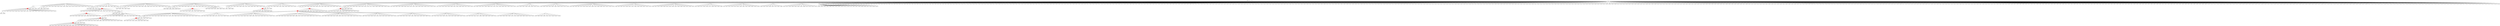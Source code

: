 digraph g {
	"57" -> "58";
	"58" [label="36"];
	"56" -> "57";
	"57" [color=indianred1, style=filled, label="48"];
	"54" -> "55";
	"55" [label="1"];
	"54" -> "56";
	"56" [label="40"];
	"47" -> "48";
	"48" [label="35"];
	"44" -> "45";
	"45" [color=indianred1, style=filled, label="28"];
	"43" -> "44";
	"44" [label="46"];
	"43" -> "46";
	"46" [label="13"];
	"41" -> "42";
	"42" [label="7"];
	"34" -> "35";
	"35" [color=indianred1, style=filled, label="38"];
	"33" -> "34";
	"34" [label="16"];
	"32" -> "33";
	"33" [color=indianred1, style=filled, label="4"];
	"31" -> "32";
	"32" [label="38"];
	"31" -> "36";
	"36" [label="42"];
	"28" -> "29";
	"29" [color=indianred1, style=filled, label="27"];
	"27" -> "28";
	"28" [label="11"];
	"17" -> "18";
	"18" [color=indianred1, style=filled, label="30"];
	"16" -> "17";
	"17" [label="19"];
	"15" -> "16";
	"16" [color=indianred1, style=filled, label="32"];
	"14" -> "15";
	"15" [label="30"];
	"10" -> "11";
	"11" [color=indianred1, style=filled, label="10"];
	"9" -> "10";
	"10" [label="2"];
	"7" -> "8";
	"8" [label="34"];
	"7" -> "9";
	"9" [label="10"];
	"7" -> "12";
	"12" [label="20"];
	"7" -> "13";
	"13" [label="47"];
	"7" -> "14";
	"14" [label="32"];
	"7" -> "19";
	"19" [label="31"];
	"7" -> "20";
	"20" [label="8"];
	"7" -> "21";
	"21" [label="44"];
	"7" -> "22";
	"22" [label="18"];
	"7" -> "23";
	"23" [label="14"];
	"7" -> "24";
	"24" [label="12"];
	"7" -> "25";
	"25" [label="3"];
	"6" -> "7";
	"7" [color=indianred1, style=filled, label="15"];
	"5" -> "6";
	"6" [color=indianred1, style=filled, label="37"];
	"4" -> "5";
	"5" [label="15"];
	"2" -> "3";
	"3" [color=indianred1, style=filled, label="24"];
	"1" -> "2";
	"2" [label="5"];
	"0" -> "1";
	"1" [label="24"];
	"0" -> "4";
	"4" [label="37"];
	"0" -> "26";
	"26" [label="41"];
	"0" -> "27";
	"27" [label="27"];
	"0" -> "30";
	"30" [label="25"];
	"0" -> "31";
	"31" [label="4"];
	"0" -> "37";
	"37" [label="49"];
	"0" -> "38";
	"38" [label="26"];
	"0" -> "39";
	"39" [label="21"];
	"0" -> "40";
	"40" [label="43"];
	"0" -> "41";
	"41" [label="39"];
	"0" -> "43";
	"43" [label="28"];
	"0" -> "47";
	"47" [label="23"];
	"0" -> "49";
	"49" [label="6"];
	"0" -> "50";
	"50" [label="50"];
	"0" -> "51";
	"51" [label="45"];
	"0" -> "52";
	"52" [label="9"];
	"0" -> "53";
	"53" [label="29"];
	"0" -> "54";
	"54" [label="48"];
	"0" -> "59";
	"59" [label="33"];
	"0" -> "60";
	"60" [label="22"];
	"0" -> "61";
	"61" [label="17"];
	"0" [label="germline"];
	"0" -> "cell1";
	"cell1" [shape=box];
	"6" -> "cell2";
	"cell2" [shape=box];
	"0" -> "cell3";
	"cell3" [shape=box];
	"30" -> "cell4";
	"cell4" [shape=box];
	"4" -> "cell5";
	"cell5" [shape=box];
	"0" -> "cell6";
	"cell6" [shape=box];
	"0" -> "cell7";
	"cell7" [shape=box];
	"2" -> "cell8";
	"cell8" [shape=box];
	"0" -> "cell9";
	"cell9" [shape=box];
	"0" -> "cell10";
	"cell10" [shape=box];
	"0" -> "cell11";
	"cell11" [shape=box];
	"0" -> "cell12";
	"cell12" [shape=box];
	"0" -> "cell13";
	"cell13" [shape=box];
	"1" -> "cell14";
	"cell14" [shape=box];
	"0" -> "cell15";
	"cell15" [shape=box];
	"52" -> "cell16";
	"cell16" [shape=box];
	"61" -> "cell17";
	"cell17" [shape=box];
	"45" -> "cell18";
	"cell18" [shape=box];
	"4" -> "cell19";
	"cell19" [shape=box];
	"23" -> "cell20";
	"cell20" [shape=box];
	"22" -> "cell21";
	"cell21" [shape=box];
	"31" -> "cell22";
	"cell22" [shape=box];
	"32" -> "cell23";
	"cell23" [shape=box];
	"52" -> "cell24";
	"cell24" [shape=box];
	"0" -> "cell25";
	"cell25" [shape=box];
	"40" -> "cell26";
	"cell26" [shape=box];
	"0" -> "cell27";
	"cell27" [shape=box];
	"23" -> "cell28";
	"cell28" [shape=box];
	"0" -> "cell29";
	"cell29" [shape=box];
	"0" -> "cell30";
	"cell30" [shape=box];
	"0" -> "cell31";
	"cell31" [shape=box];
	"0" -> "cell32";
	"cell32" [shape=box];
	"18" -> "cell33";
	"cell33" [shape=box];
	"0" -> "cell34";
	"cell34" [shape=box];
	"16" -> "cell35";
	"cell35" [shape=box];
	"0" -> "cell36";
	"cell36" [shape=box];
	"0" -> "cell37";
	"cell37" [shape=box];
	"0" -> "cell38";
	"cell38" [shape=box];
	"0" -> "cell39";
	"cell39" [shape=box];
	"40" -> "cell40";
	"cell40" [shape=box];
	"0" -> "cell41";
	"cell41" [shape=box];
	"0" -> "cell42";
	"cell42" [shape=box];
	"0" -> "cell43";
	"cell43" [shape=box];
	"12" -> "cell44";
	"cell44" [shape=box];
	"25" -> "cell45";
	"cell45" [shape=box];
	"0" -> "cell46";
	"cell46" [shape=box];
	"0" -> "cell47";
	"cell47" [shape=box];
	"0" -> "cell48";
	"cell48" [shape=box];
	"14" -> "cell49";
	"cell49" [shape=box];
	"51" -> "cell50";
	"cell50" [shape=box];
	"0" -> "cell51";
	"cell51" [shape=box];
	"61" -> "cell52";
	"cell52" [shape=box];
	"0" -> "cell53";
	"cell53" [shape=box];
	"0" -> "cell54";
	"cell54" [shape=box];
	"0" -> "cell55";
	"cell55" [shape=box];
	"40" -> "cell56";
	"cell56" [shape=box];
	"0" -> "cell57";
	"cell57" [shape=box];
	"8" -> "cell58";
	"cell58" [shape=box];
	"0" -> "cell59";
	"cell59" [shape=box];
	"0" -> "cell60";
	"cell60" [shape=box];
	"0" -> "cell61";
	"cell61" [shape=box];
	"0" -> "cell62";
	"cell62" [shape=box];
	"11" -> "cell63";
	"cell63" [shape=box];
	"0" -> "cell64";
	"cell64" [shape=box];
	"0" -> "cell65";
	"cell65" [shape=box];
	"49" -> "cell66";
	"cell66" [shape=box];
	"23" -> "cell67";
	"cell67" [shape=box];
	"9" -> "cell68";
	"cell68" [shape=box];
	"41" -> "cell69";
	"cell69" [shape=box];
	"0" -> "cell70";
	"cell70" [shape=box];
	"57" -> "cell71";
	"cell71" [shape=box];
	"0" -> "cell72";
	"cell72" [shape=box];
	"17" -> "cell73";
	"cell73" [shape=box];
	"24" -> "cell74";
	"cell74" [shape=box];
	"48" -> "cell75";
	"cell75" [shape=box];
	"0" -> "cell76";
	"cell76" [shape=box];
	"0" -> "cell77";
	"cell77" [shape=box];
	"37" -> "cell78";
	"cell78" [shape=box];
	"26" -> "cell79";
	"cell79" [shape=box];
	"35" -> "cell80";
	"cell80" [shape=box];
	"0" -> "cell81";
	"cell81" [shape=box];
	"0" -> "cell82";
	"cell82" [shape=box];
	"0" -> "cell83";
	"cell83" [shape=box];
	"49" -> "cell84";
	"cell84" [shape=box];
	"0" -> "cell85";
	"cell85" [shape=box];
	"57" -> "cell86";
	"cell86" [shape=box];
	"0" -> "cell87";
	"cell87" [shape=box];
	"13" -> "cell88";
	"cell88" [shape=box];
	"0" -> "cell89";
	"cell89" [shape=box];
	"49" -> "cell90";
	"cell90" [shape=box];
	"40" -> "cell91";
	"cell91" [shape=box];
	"13" -> "cell92";
	"cell92" [shape=box];
	"19" -> "cell93";
	"cell93" [shape=box];
	"0" -> "cell94";
	"cell94" [shape=box];
	"26" -> "cell95";
	"cell95" [shape=box];
	"20" -> "cell96";
	"cell96" [shape=box];
	"27" -> "cell97";
	"cell97" [shape=box];
	"0" -> "cell98";
	"cell98" [shape=box];
	"50" -> "cell99";
	"cell99" [shape=box];
	"0" -> "cell100";
	"cell100" [shape=box];
	"18" -> "cell101";
	"cell101" [shape=box];
	"18" -> "cell102";
	"cell102" [shape=box];
	"0" -> "cell103";
	"cell103" [shape=box];
	"12" -> "cell104";
	"cell104" [shape=box];
	"45" -> "cell105";
	"cell105" [shape=box];
	"0" -> "cell106";
	"cell106" [shape=box];
	"12" -> "cell107";
	"cell107" [shape=box];
	"43" -> "cell108";
	"cell108" [shape=box];
	"9" -> "cell109";
	"cell109" [shape=box];
	"54" -> "cell110";
	"cell110" [shape=box];
	"27" -> "cell111";
	"cell111" [shape=box];
	"14" -> "cell112";
	"cell112" [shape=box];
	"22" -> "cell113";
	"cell113" [shape=box];
	"12" -> "cell114";
	"cell114" [shape=box];
	"0" -> "cell115";
	"cell115" [shape=box];
	"0" -> "cell116";
	"cell116" [shape=box];
	"0" -> "cell117";
	"cell117" [shape=box];
	"16" -> "cell118";
	"cell118" [shape=box];
	"0" -> "cell119";
	"cell119" [shape=box];
	"38" -> "cell120";
	"cell120" [shape=box];
	"50" -> "cell121";
	"cell121" [shape=box];
	"20" -> "cell122";
	"cell122" [shape=box];
	"0" -> "cell123";
	"cell123" [shape=box];
	"56" -> "cell124";
	"cell124" [shape=box];
	"9" -> "cell125";
	"cell125" [shape=box];
	"0" -> "cell126";
	"cell126" [shape=box];
	"0" -> "cell127";
	"cell127" [shape=box];
	"0" -> "cell128";
	"cell128" [shape=box];
	"0" -> "cell129";
	"cell129" [shape=box];
	"0" -> "cell130";
	"cell130" [shape=box];
	"52" -> "cell131";
	"cell131" [shape=box];
	"45" -> "cell132";
	"cell132" [shape=box];
	"0" -> "cell133";
	"cell133" [shape=box];
	"30" -> "cell134";
	"cell134" [shape=box];
	"18" -> "cell135";
	"cell135" [shape=box];
	"0" -> "cell136";
	"cell136" [shape=box];
	"0" -> "cell137";
	"cell137" [shape=box];
	"0" -> "cell138";
	"cell138" [shape=box];
	"0" -> "cell139";
	"cell139" [shape=box];
	"52" -> "cell140";
	"cell140" [shape=box];
	"41" -> "cell141";
	"cell141" [shape=box];
	"57" -> "cell142";
	"cell142" [shape=box];
	"0" -> "cell143";
	"cell143" [shape=box];
	"50" -> "cell144";
	"cell144" [shape=box];
	"0" -> "cell145";
	"cell145" [shape=box];
	"59" -> "cell146";
	"cell146" [shape=box];
	"0" -> "cell147";
	"cell147" [shape=box];
	"4" -> "cell148";
	"cell148" [shape=box];
	"0" -> "cell149";
	"cell149" [shape=box];
	"0" -> "cell150";
	"cell150" [shape=box];
	"0" -> "cell151";
	"cell151" [shape=box];
	"3" -> "cell152";
	"cell152" [shape=box];
	"9" -> "cell153";
	"cell153" [shape=box];
	"0" -> "cell154";
	"cell154" [shape=box];
	"0" -> "cell155";
	"cell155" [shape=box];
	"0" -> "cell156";
	"cell156" [shape=box];
	"16" -> "cell157";
	"cell157" [shape=box];
	"20" -> "cell158";
	"cell158" [shape=box];
	"0" -> "cell159";
	"cell159" [shape=box];
	"0" -> "cell160";
	"cell160" [shape=box];
	"32" -> "cell161";
	"cell161" [shape=box];
	"0" -> "cell162";
	"cell162" [shape=box];
	"41" -> "cell163";
	"cell163" [shape=box];
	"9" -> "cell164";
	"cell164" [shape=box];
	"45" -> "cell165";
	"cell165" [shape=box];
	"16" -> "cell166";
	"cell166" [shape=box];
	"0" -> "cell167";
	"cell167" [shape=box];
	"51" -> "cell168";
	"cell168" [shape=box];
	"43" -> "cell169";
	"cell169" [shape=box];
	"0" -> "cell170";
	"cell170" [shape=box];
	"31" -> "cell171";
	"cell171" [shape=box];
	"40" -> "cell172";
	"cell172" [shape=box];
	"35" -> "cell173";
	"cell173" [shape=box];
	"0" -> "cell174";
	"cell174" [shape=box];
	"10" -> "cell175";
	"cell175" [shape=box];
	"52" -> "cell176";
	"cell176" [shape=box];
	"51" -> "cell177";
	"cell177" [shape=box];
	"54" -> "cell178";
	"cell178" [shape=box];
	"0" -> "cell179";
	"cell179" [shape=box];
	"39" -> "cell180";
	"cell180" [shape=box];
	"14" -> "cell181";
	"cell181" [shape=box];
	"0" -> "cell182";
	"cell182" [shape=box];
	"38" -> "cell183";
	"cell183" [shape=box];
	"21" -> "cell184";
	"cell184" [shape=box];
	"9" -> "cell185";
	"cell185" [shape=box];
	"0" -> "cell186";
	"cell186" [shape=box];
	"59" -> "cell187";
	"cell187" [shape=box];
	"0" -> "cell188";
	"cell188" [shape=box];
	"0" -> "cell189";
	"cell189" [shape=box];
	"0" -> "cell190";
	"cell190" [shape=box];
	"8" -> "cell191";
	"cell191" [shape=box];
	"0" -> "cell192";
	"cell192" [shape=box];
	"0" -> "cell193";
	"cell193" [shape=box];
	"0" -> "cell194";
	"cell194" [shape=box];
	"32" -> "cell195";
	"cell195" [shape=box];
	"11" -> "cell196";
	"cell196" [shape=box];
	"0" -> "cell197";
	"cell197" [shape=box];
	"0" -> "cell198";
	"cell198" [shape=box];
	"29" -> "cell199";
	"cell199" [shape=box];
	"0" -> "cell200";
	"cell200" [shape=box];
	"22" -> "cell201";
	"cell201" [shape=box];
	"0" -> "cell202";
	"cell202" [shape=box];
	"12" -> "cell203";
	"cell203" [shape=box];
	"17" -> "cell204";
	"cell204" [shape=box];
	"37" -> "cell205";
	"cell205" [shape=box];
	"0" -> "cell206";
	"cell206" [shape=box];
	"61" -> "cell207";
	"cell207" [shape=box];
	"0" -> "cell208";
	"cell208" [shape=box];
	"13" -> "cell209";
	"cell209" [shape=box];
	"35" -> "cell210";
	"cell210" [shape=box];
	"0" -> "cell211";
	"cell211" [shape=box];
	"57" -> "cell212";
	"cell212" [shape=box];
	"0" -> "cell213";
	"cell213" [shape=box];
	"16" -> "cell214";
	"cell214" [shape=box];
	"0" -> "cell215";
	"cell215" [shape=box];
	"0" -> "cell216";
	"cell216" [shape=box];
	"0" -> "cell217";
	"cell217" [shape=box];
	"0" -> "cell218";
	"cell218" [shape=box];
	"0" -> "cell219";
	"cell219" [shape=box];
	"0" -> "cell220";
	"cell220" [shape=box];
	"23" -> "cell221";
	"cell221" [shape=box];
	"0" -> "cell222";
	"cell222" [shape=box];
	"0" -> "cell223";
	"cell223" [shape=box];
	"18" -> "cell224";
	"cell224" [shape=box];
	"0" -> "cell225";
	"cell225" [shape=box];
	"0" -> "cell226";
	"cell226" [shape=box];
	"0" -> "cell227";
	"cell227" [shape=box];
	"59" -> "cell228";
	"cell228" [shape=box];
	"46" -> "cell229";
	"cell229" [shape=box];
	"0" -> "cell230";
	"cell230" [shape=box];
	"4" -> "cell231";
	"cell231" [shape=box];
	"0" -> "cell232";
	"cell232" [shape=box];
	"0" -> "cell233";
	"cell233" [shape=box];
	"0" -> "cell234";
	"cell234" [shape=box];
	"46" -> "cell235";
	"cell235" [shape=box];
	"50" -> "cell236";
	"cell236" [shape=box];
	"0" -> "cell237";
	"cell237" [shape=box];
	"0" -> "cell238";
	"cell238" [shape=box];
	"53" -> "cell239";
	"cell239" [shape=box];
	"40" -> "cell240";
	"cell240" [shape=box];
	"0" -> "cell241";
	"cell241" [shape=box];
	"43" -> "cell242";
	"cell242" [shape=box];
	"0" -> "cell243";
	"cell243" [shape=box];
	"0" -> "cell244";
	"cell244" [shape=box];
	"0" -> "cell245";
	"cell245" [shape=box];
	"0" -> "cell246";
	"cell246" [shape=box];
	"0" -> "cell247";
	"cell247" [shape=box];
	"40" -> "cell248";
	"cell248" [shape=box];
	"0" -> "cell249";
	"cell249" [shape=box];
	"0" -> "cell250";
	"cell250" [shape=box];
	"0" -> "cell251";
	"cell251" [shape=box];
	"0" -> "cell252";
	"cell252" [shape=box];
	"0" -> "cell253";
	"cell253" [shape=box];
	"24" -> "cell254";
	"cell254" [shape=box];
	"1" -> "cell255";
	"cell255" [shape=box];
	"50" -> "cell256";
	"cell256" [shape=box];
	"3" -> "cell257";
	"cell257" [shape=box];
	"61" -> "cell258";
	"cell258" [shape=box];
	"12" -> "cell259";
	"cell259" [shape=box];
	"0" -> "cell260";
	"cell260" [shape=box];
	"3" -> "cell261";
	"cell261" [shape=box];
	"0" -> "cell262";
	"cell262" [shape=box];
	"0" -> "cell263";
	"cell263" [shape=box];
	"4" -> "cell264";
	"cell264" [shape=box];
	"0" -> "cell265";
	"cell265" [shape=box];
	"0" -> "cell266";
	"cell266" [shape=box];
	"33" -> "cell267";
	"cell267" [shape=box];
	"0" -> "cell268";
	"cell268" [shape=box];
	"0" -> "cell269";
	"cell269" [shape=box];
	"0" -> "cell270";
	"cell270" [shape=box];
	"0" -> "cell271";
	"cell271" [shape=box];
	"54" -> "cell272";
	"cell272" [shape=box];
	"49" -> "cell273";
	"cell273" [shape=box];
	"0" -> "cell274";
	"cell274" [shape=box];
	"47" -> "cell275";
	"cell275" [shape=box];
	"0" -> "cell276";
	"cell276" [shape=box];
	"23" -> "cell277";
	"cell277" [shape=box];
	"0" -> "cell278";
	"cell278" [shape=box];
	"40" -> "cell279";
	"cell279" [shape=box];
	"47" -> "cell280";
	"cell280" [shape=box];
	"0" -> "cell281";
	"cell281" [shape=box];
	"0" -> "cell282";
	"cell282" [shape=box];
	"49" -> "cell283";
	"cell283" [shape=box];
	"0" -> "cell284";
	"cell284" [shape=box];
	"21" -> "cell285";
	"cell285" [shape=box];
	"0" -> "cell286";
	"cell286" [shape=box];
	"1" -> "cell287";
	"cell287" [shape=box];
	"19" -> "cell288";
	"cell288" [shape=box];
	"0" -> "cell289";
	"cell289" [shape=box];
	"0" -> "cell290";
	"cell290" [shape=box];
	"52" -> "cell291";
	"cell291" [shape=box];
	"45" -> "cell292";
	"cell292" [shape=box];
	"0" -> "cell293";
	"cell293" [shape=box];
	"18" -> "cell294";
	"cell294" [shape=box];
	"0" -> "cell295";
	"cell295" [shape=box];
	"57" -> "cell296";
	"cell296" [shape=box];
	"0" -> "cell297";
	"cell297" [shape=box];
	"41" -> "cell298";
	"cell298" [shape=box];
	"0" -> "cell299";
	"cell299" [shape=box];
	"4" -> "cell300";
	"cell300" [shape=box];
	"0" -> "cell301";
	"cell301" [shape=box];
	"60" -> "cell302";
	"cell302" [shape=box];
	"3" -> "cell303";
	"cell303" [shape=box];
	"8" -> "cell304";
	"cell304" [shape=box];
	"0" -> "cell305";
	"cell305" [shape=box];
	"25" -> "cell306";
	"cell306" [shape=box];
	"31" -> "cell307";
	"cell307" [shape=box];
	"0" -> "cell308";
	"cell308" [shape=box];
	"0" -> "cell309";
	"cell309" [shape=box];
	"0" -> "cell310";
	"cell310" [shape=box];
	"0" -> "cell311";
	"cell311" [shape=box];
	"0" -> "cell312";
	"cell312" [shape=box];
	"25" -> "cell313";
	"cell313" [shape=box];
	"10" -> "cell314";
	"cell314" [shape=box];
	"0" -> "cell315";
	"cell315" [shape=box];
	"13" -> "cell316";
	"cell316" [shape=box];
	"0" -> "cell317";
	"cell317" [shape=box];
	"0" -> "cell318";
	"cell318" [shape=box];
	"0" -> "cell319";
	"cell319" [shape=box];
	"0" -> "cell320";
	"cell320" [shape=box];
	"49" -> "cell321";
	"cell321" [shape=box];
	"0" -> "cell322";
	"cell322" [shape=box];
	"52" -> "cell323";
	"cell323" [shape=box];
	"31" -> "cell324";
	"cell324" [shape=box];
	"14" -> "cell325";
	"cell325" [shape=box];
	"0" -> "cell326";
	"cell326" [shape=box];
	"38" -> "cell327";
	"cell327" [shape=box];
	"0" -> "cell328";
	"cell328" [shape=box];
	"31" -> "cell329";
	"cell329" [shape=box];
	"27" -> "cell330";
	"cell330" [shape=box];
	"52" -> "cell331";
	"cell331" [shape=box];
	"0" -> "cell332";
	"cell332" [shape=box];
	"8" -> "cell333";
	"cell333" [shape=box];
	"16" -> "cell334";
	"cell334" [shape=box];
	"19" -> "cell335";
	"cell335" [shape=box];
	"0" -> "cell336";
	"cell336" [shape=box];
	"50" -> "cell337";
	"cell337" [shape=box];
	"0" -> "cell338";
	"cell338" [shape=box];
	"19" -> "cell339";
	"cell339" [shape=box];
	"53" -> "cell340";
	"cell340" [shape=box];
	"57" -> "cell341";
	"cell341" [shape=box];
	"0" -> "cell342";
	"cell342" [shape=box];
	"60" -> "cell343";
	"cell343" [shape=box];
	"33" -> "cell344";
	"cell344" [shape=box];
	"18" -> "cell345";
	"cell345" [shape=box];
	"2" -> "cell346";
	"cell346" [shape=box];
	"52" -> "cell347";
	"cell347" [shape=box];
	"42" -> "cell348";
	"cell348" [shape=box];
	"26" -> "cell349";
	"cell349" [shape=box];
	"0" -> "cell350";
	"cell350" [shape=box];
	"0" -> "cell351";
	"cell351" [shape=box];
	"21" -> "cell352";
	"cell352" [shape=box];
	"0" -> "cell353";
	"cell353" [shape=box];
	"0" -> "cell354";
	"cell354" [shape=box];
	"0" -> "cell355";
	"cell355" [shape=box];
	"39" -> "cell356";
	"cell356" [shape=box];
	"26" -> "cell357";
	"cell357" [shape=box];
	"0" -> "cell358";
	"cell358" [shape=box];
	"0" -> "cell359";
	"cell359" [shape=box];
	"35" -> "cell360";
	"cell360" [shape=box];
	"0" -> "cell361";
	"cell361" [shape=box];
	"0" -> "cell362";
	"cell362" [shape=box];
	"1" -> "cell363";
	"cell363" [shape=box];
	"0" -> "cell364";
	"cell364" [shape=box];
	"9" -> "cell365";
	"cell365" [shape=box];
	"0" -> "cell366";
	"cell366" [shape=box];
	"21" -> "cell367";
	"cell367" [shape=box];
	"0" -> "cell368";
	"cell368" [shape=box];
	"0" -> "cell369";
	"cell369" [shape=box];
	"0" -> "cell370";
	"cell370" [shape=box];
	"11" -> "cell371";
	"cell371" [shape=box];
	"0" -> "cell372";
	"cell372" [shape=box];
	"33" -> "cell373";
	"cell373" [shape=box];
	"11" -> "cell374";
	"cell374" [shape=box];
	"17" -> "cell375";
	"cell375" [shape=box];
	"9" -> "cell376";
	"cell376" [shape=box];
	"9" -> "cell377";
	"cell377" [shape=box];
	"11" -> "cell378";
	"cell378" [shape=box];
	"0" -> "cell379";
	"cell379" [shape=box];
	"0" -> "cell380";
	"cell380" [shape=box];
	"0" -> "cell381";
	"cell381" [shape=box];
	"0" -> "cell382";
	"cell382" [shape=box];
	"59" -> "cell383";
	"cell383" [shape=box];
	"0" -> "cell384";
	"cell384" [shape=box];
	"35" -> "cell385";
	"cell385" [shape=box];
	"0" -> "cell386";
	"cell386" [shape=box];
	"0" -> "cell387";
	"cell387" [shape=box];
	"4" -> "cell388";
	"cell388" [shape=box];
	"0" -> "cell389";
	"cell389" [shape=box];
	"33" -> "cell390";
	"cell390" [shape=box];
	"3" -> "cell391";
	"cell391" [shape=box];
	"45" -> "cell392";
	"cell392" [shape=box];
	"0" -> "cell393";
	"cell393" [shape=box];
	"14" -> "cell394";
	"cell394" [shape=box];
	"3" -> "cell395";
	"cell395" [shape=box];
	"34" -> "cell396";
	"cell396" [shape=box];
	"1" -> "cell397";
	"cell397" [shape=box];
	"3" -> "cell398";
	"cell398" [shape=box];
	"40" -> "cell399";
	"cell399" [shape=box];
	"30" -> "cell400";
	"cell400" [shape=box];
	"0" -> "cell401";
	"cell401" [shape=box];
	"59" -> "cell402";
	"cell402" [shape=box];
	"0" -> "cell403";
	"cell403" [shape=box];
	"31" -> "cell404";
	"cell404" [shape=box];
	"47" -> "cell405";
	"cell405" [shape=box];
	"39" -> "cell406";
	"cell406" [shape=box];
	"0" -> "cell407";
	"cell407" [shape=box];
	"41" -> "cell408";
	"cell408" [shape=box];
	"24" -> "cell409";
	"cell409" [shape=box];
	"58" -> "cell410";
	"cell410" [shape=box];
	"0" -> "cell411";
	"cell411" [shape=box];
	"54" -> "cell412";
	"cell412" [shape=box];
	"0" -> "cell413";
	"cell413" [shape=box];
	"0" -> "cell414";
	"cell414" [shape=box];
	"0" -> "cell415";
	"cell415" [shape=box];
	"0" -> "cell416";
	"cell416" [shape=box];
	"0" -> "cell417";
	"cell417" [shape=box];
	"0" -> "cell418";
	"cell418" [shape=box];
	"0" -> "cell419";
	"cell419" [shape=box];
	"0" -> "cell420";
	"cell420" [shape=box];
	"0" -> "cell421";
	"cell421" [shape=box];
	"46" -> "cell422";
	"cell422" [shape=box];
	"0" -> "cell423";
	"cell423" [shape=box];
	"0" -> "cell424";
	"cell424" [shape=box];
	"0" -> "cell425";
	"cell425" [shape=box];
	"0" -> "cell426";
	"cell426" [shape=box];
	"31" -> "cell427";
	"cell427" [shape=box];
	"53" -> "cell428";
	"cell428" [shape=box];
	"43" -> "cell429";
	"cell429" [shape=box];
	"0" -> "cell430";
	"cell430" [shape=box];
	"56" -> "cell431";
	"cell431" [shape=box];
	"0" -> "cell432";
	"cell432" [shape=box];
	"0" -> "cell433";
	"cell433" [shape=box];
	"19" -> "cell434";
	"cell434" [shape=box];
	"0" -> "cell435";
	"cell435" [shape=box];
	"0" -> "cell436";
	"cell436" [shape=box];
	"0" -> "cell437";
	"cell437" [shape=box];
	"0" -> "cell438";
	"cell438" [shape=box];
	"0" -> "cell439";
	"cell439" [shape=box];
	"0" -> "cell440";
	"cell440" [shape=box];
	"9" -> "cell441";
	"cell441" [shape=box];
	"0" -> "cell442";
	"cell442" [shape=box];
	"0" -> "cell443";
	"cell443" [shape=box];
	"0" -> "cell444";
	"cell444" [shape=box];
	"30" -> "cell445";
	"cell445" [shape=box];
	"30" -> "cell446";
	"cell446" [shape=box];
	"0" -> "cell447";
	"cell447" [shape=box];
	"1" -> "cell448";
	"cell448" [shape=box];
	"0" -> "cell449";
	"cell449" [shape=box];
	"10" -> "cell450";
	"cell450" [shape=box];
	"54" -> "cell451";
	"cell451" [shape=box];
	"25" -> "cell452";
	"cell452" [shape=box];
	"0" -> "cell453";
	"cell453" [shape=box];
	"0" -> "cell454";
	"cell454" [shape=box];
	"50" -> "cell455";
	"cell455" [shape=box];
	"14" -> "cell456";
	"cell456" [shape=box];
	"0" -> "cell457";
	"cell457" [shape=box];
	"0" -> "cell458";
	"cell458" [shape=box];
	"16" -> "cell459";
	"cell459" [shape=box];
	"27" -> "cell460";
	"cell460" [shape=box];
	"43" -> "cell461";
	"cell461" [shape=box];
	"0" -> "cell462";
	"cell462" [shape=box];
	"0" -> "cell463";
	"cell463" [shape=box];
	"33" -> "cell464";
	"cell464" [shape=box];
	"6" -> "cell465";
	"cell465" [shape=box];
	"0" -> "cell466";
	"cell466" [shape=box];
	"0" -> "cell467";
	"cell467" [shape=box];
	"0" -> "cell468";
	"cell468" [shape=box];
	"30" -> "cell469";
	"cell469" [shape=box];
	"0" -> "cell470";
	"cell470" [shape=box];
	"0" -> "cell471";
	"cell471" [shape=box];
	"40" -> "cell472";
	"cell472" [shape=box];
	"0" -> "cell473";
	"cell473" [shape=box];
	"49" -> "cell474";
	"cell474" [shape=box];
	"9" -> "cell475";
	"cell475" [shape=box];
	"4" -> "cell476";
	"cell476" [shape=box];
	"0" -> "cell477";
	"cell477" [shape=box];
	"0" -> "cell478";
	"cell478" [shape=box];
	"0" -> "cell479";
	"cell479" [shape=box];
	"0" -> "cell480";
	"cell480" [shape=box];
	"12" -> "cell481";
	"cell481" [shape=box];
	"0" -> "cell482";
	"cell482" [shape=box];
	"0" -> "cell483";
	"cell483" [shape=box];
	"0" -> "cell484";
	"cell484" [shape=box];
	"38" -> "cell485";
	"cell485" [shape=box];
	"0" -> "cell486";
	"cell486" [shape=box];
	"4" -> "cell487";
	"cell487" [shape=box];
	"11" -> "cell488";
	"cell488" [shape=box];
	"12" -> "cell489";
	"cell489" [shape=box];
	"0" -> "cell490";
	"cell490" [shape=box];
	"22" -> "cell491";
	"cell491" [shape=box];
	"0" -> "cell492";
	"cell492" [shape=box];
	"0" -> "cell493";
	"cell493" [shape=box];
	"45" -> "cell494";
	"cell494" [shape=box];
	"0" -> "cell495";
	"cell495" [shape=box];
	"0" -> "cell496";
	"cell496" [shape=box];
	"0" -> "cell497";
	"cell497" [shape=box];
	"50" -> "cell498";
	"cell498" [shape=box];
	"8" -> "cell499";
	"cell499" [shape=box];
	"33" -> "cell500";
	"cell500" [shape=box];
	"9" -> "cell501";
	"cell501" [shape=box];
	"22" -> "cell502";
	"cell502" [shape=box];
	"0" -> "cell503";
	"cell503" [shape=box];
	"37" -> "cell504";
	"cell504" [shape=box];
	"0" -> "cell505";
	"cell505" [shape=box];
	"0" -> "cell506";
	"cell506" [shape=box];
	"21" -> "cell507";
	"cell507" [shape=box];
	"0" -> "cell508";
	"cell508" [shape=box];
	"0" -> "cell509";
	"cell509" [shape=box];
	"21" -> "cell510";
	"cell510" [shape=box];
	"0" -> "cell511";
	"cell511" [shape=box];
	"0" -> "cell512";
	"cell512" [shape=box];
	"30" -> "cell513";
	"cell513" [shape=box];
	"0" -> "cell514";
	"cell514" [shape=box];
	"0" -> "cell515";
	"cell515" [shape=box];
	"0" -> "cell516";
	"cell516" [shape=box];
	"36" -> "cell517";
	"cell517" [shape=box];
	"0" -> "cell518";
	"cell518" [shape=box];
	"0" -> "cell519";
	"cell519" [shape=box];
	"60" -> "cell520";
	"cell520" [shape=box];
	"51" -> "cell521";
	"cell521" [shape=box];
	"12" -> "cell522";
	"cell522" [shape=box];
	"0" -> "cell523";
	"cell523" [shape=box];
	"0" -> "cell524";
	"cell524" [shape=box];
	"59" -> "cell525";
	"cell525" [shape=box];
	"0" -> "cell526";
	"cell526" [shape=box];
	"0" -> "cell527";
	"cell527" [shape=box];
	"0" -> "cell528";
	"cell528" [shape=box];
	"0" -> "cell529";
	"cell529" [shape=box];
	"43" -> "cell530";
	"cell530" [shape=box];
	"60" -> "cell531";
	"cell531" [shape=box];
	"2" -> "cell532";
	"cell532" [shape=box];
	"36" -> "cell533";
	"cell533" [shape=box];
	"0" -> "cell534";
	"cell534" [shape=box];
	"47" -> "cell535";
	"cell535" [shape=box];
	"16" -> "cell536";
	"cell536" [shape=box];
	"2" -> "cell537";
	"cell537" [shape=box];
	"26" -> "cell538";
	"cell538" [shape=box];
	"0" -> "cell539";
	"cell539" [shape=box];
	"0" -> "cell540";
	"cell540" [shape=box];
	"0" -> "cell541";
	"cell541" [shape=box];
	"43" -> "cell542";
	"cell542" [shape=box];
	"0" -> "cell543";
	"cell543" [shape=box];
	"60" -> "cell544";
	"cell544" [shape=box];
	"0" -> "cell545";
	"cell545" [shape=box];
	"0" -> "cell546";
	"cell546" [shape=box];
	"45" -> "cell547";
	"cell547" [shape=box];
	"48" -> "cell548";
	"cell548" [shape=box];
	"0" -> "cell549";
	"cell549" [shape=box];
	"57" -> "cell550";
	"cell550" [shape=box];
	"57" -> "cell551";
	"cell551" [shape=box];
	"32" -> "cell552";
	"cell552" [shape=box];
	"0" -> "cell553";
	"cell553" [shape=box];
	"30" -> "cell554";
	"cell554" [shape=box];
	"32" -> "cell555";
	"cell555" [shape=box];
	"30" -> "cell556";
	"cell556" [shape=box];
	"0" -> "cell557";
	"cell557" [shape=box];
	"29" -> "cell558";
	"cell558" [shape=box];
	"16" -> "cell559";
	"cell559" [shape=box];
	"0" -> "cell560";
	"cell560" [shape=box];
	"0" -> "cell561";
	"cell561" [shape=box];
	"30" -> "cell562";
	"cell562" [shape=box];
	"33" -> "cell563";
	"cell563" [shape=box];
	"0" -> "cell564";
	"cell564" [shape=box];
	"0" -> "cell565";
	"cell565" [shape=box];
	"53" -> "cell566";
	"cell566" [shape=box];
	"0" -> "cell567";
	"cell567" [shape=box];
	"0" -> "cell568";
	"cell568" [shape=box];
	"6" -> "cell569";
	"cell569" [shape=box];
	"54" -> "cell570";
	"cell570" [shape=box];
	"0" -> "cell571";
	"cell571" [shape=box];
	"35" -> "cell572";
	"cell572" [shape=box];
	"0" -> "cell573";
	"cell573" [shape=box];
	"0" -> "cell574";
	"cell574" [shape=box];
	"0" -> "cell575";
	"cell575" [shape=box];
	"50" -> "cell576";
	"cell576" [shape=box];
	"57" -> "cell577";
	"cell577" [shape=box];
	"0" -> "cell578";
	"cell578" [shape=box];
	"18" -> "cell579";
	"cell579" [shape=box];
	"4" -> "cell580";
	"cell580" [shape=box];
	"14" -> "cell581";
	"cell581" [shape=box];
	"0" -> "cell582";
	"cell582" [shape=box];
	"0" -> "cell583";
	"cell583" [shape=box];
	"50" -> "cell584";
	"cell584" [shape=box];
	"21" -> "cell585";
	"cell585" [shape=box];
	"17" -> "cell586";
	"cell586" [shape=box];
	"24" -> "cell587";
	"cell587" [shape=box];
	"41" -> "cell588";
	"cell588" [shape=box];
	"0" -> "cell589";
	"cell589" [shape=box];
	"0" -> "cell590";
	"cell590" [shape=box];
	"0" -> "cell591";
	"cell591" [shape=box];
	"26" -> "cell592";
	"cell592" [shape=box];
	"29" -> "cell593";
	"cell593" [shape=box];
	"4" -> "cell594";
	"cell594" [shape=box];
	"45" -> "cell595";
	"cell595" [shape=box];
	"28" -> "cell596";
	"cell596" [shape=box];
	"31" -> "cell597";
	"cell597" [shape=box];
	"0" -> "cell598";
	"cell598" [shape=box];
	"19" -> "cell599";
	"cell599" [shape=box];
	"43" -> "cell600";
	"cell600" [shape=box];
	"0" -> "cell601";
	"cell601" [shape=box];
	"42" -> "cell602";
	"cell602" [shape=box];
	"34" -> "cell603";
	"cell603" [shape=box];
	"0" -> "cell604";
	"cell604" [shape=box];
	"20" -> "cell605";
	"cell605" [shape=box];
	"6" -> "cell606";
	"cell606" [shape=box];
	"6" -> "cell607";
	"cell607" [shape=box];
	"0" -> "cell608";
	"cell608" [shape=box];
	"13" -> "cell609";
	"cell609" [shape=box];
	"53" -> "cell610";
	"cell610" [shape=box];
	"54" -> "cell611";
	"cell611" [shape=box];
	"59" -> "cell612";
	"cell612" [shape=box];
	"0" -> "cell613";
	"cell613" [shape=box];
	"0" -> "cell614";
	"cell614" [shape=box];
	"0" -> "cell615";
	"cell615" [shape=box];
	"26" -> "cell616";
	"cell616" [shape=box];
	"37" -> "cell617";
	"cell617" [shape=box];
	"51" -> "cell618";
	"cell618" [shape=box];
	"37" -> "cell619";
	"cell619" [shape=box];
	"52" -> "cell620";
	"cell620" [shape=box];
	"21" -> "cell621";
	"cell621" [shape=box];
	"0" -> "cell622";
	"cell622" [shape=box];
	"0" -> "cell623";
	"cell623" [shape=box];
	"0" -> "cell624";
	"cell624" [shape=box];
	"0" -> "cell625";
	"cell625" [shape=box];
	"61" -> "cell626";
	"cell626" [shape=box];
	"47" -> "cell627";
	"cell627" [shape=box];
	"61" -> "cell628";
	"cell628" [shape=box];
	"0" -> "cell629";
	"cell629" [shape=box];
	"40" -> "cell630";
	"cell630" [shape=box];
	"10" -> "cell631";
	"cell631" [shape=box];
	"0" -> "cell632";
	"cell632" [shape=box];
	"0" -> "cell633";
	"cell633" [shape=box];
	"0" -> "cell634";
	"cell634" [shape=box];
	"15" -> "cell635";
	"cell635" [shape=box];
	"0" -> "cell636";
	"cell636" [shape=box];
	"0" -> "cell637";
	"cell637" [shape=box];
	"0" -> "cell638";
	"cell638" [shape=box];
	"0" -> "cell639";
	"cell639" [shape=box];
	"0" -> "cell640";
	"cell640" [shape=box];
	"57" -> "cell641";
	"cell641" [shape=box];
	"38" -> "cell642";
	"cell642" [shape=box];
	"13" -> "cell643";
	"cell643" [shape=box];
	"48" -> "cell644";
	"cell644" [shape=box];
	"0" -> "cell645";
	"cell645" [shape=box];
	"50" -> "cell646";
	"cell646" [shape=box];
	"11" -> "cell647";
	"cell647" [shape=box];
	"0" -> "cell648";
	"cell648" [shape=box];
	"0" -> "cell649";
	"cell649" [shape=box];
	"18" -> "cell650";
	"cell650" [shape=box];
	"24" -> "cell651";
	"cell651" [shape=box];
	"49" -> "cell652";
	"cell652" [shape=box];
	"0" -> "cell653";
	"cell653" [shape=box];
	"0" -> "cell654";
	"cell654" [shape=box];
	"0" -> "cell655";
	"cell655" [shape=box];
	"0" -> "cell656";
	"cell656" [shape=box];
	"0" -> "cell657";
	"cell657" [shape=box];
	"59" -> "cell658";
	"cell658" [shape=box];
	"0" -> "cell659";
	"cell659" [shape=box];
	"0" -> "cell660";
	"cell660" [shape=box];
	"14" -> "cell661";
	"cell661" [shape=box];
	"52" -> "cell662";
	"cell662" [shape=box];
	"0" -> "cell663";
	"cell663" [shape=box];
	"0" -> "cell664";
	"cell664" [shape=box];
	"0" -> "cell665";
	"cell665" [shape=box];
	"0" -> "cell666";
	"cell666" [shape=box];
	"0" -> "cell667";
	"cell667" [shape=box];
	"37" -> "cell668";
	"cell668" [shape=box];
	"0" -> "cell669";
	"cell669" [shape=box];
	"0" -> "cell670";
	"cell670" [shape=box];
	"6" -> "cell671";
	"cell671" [shape=box];
	"0" -> "cell672";
	"cell672" [shape=box];
	"0" -> "cell673";
	"cell673" [shape=box];
	"0" -> "cell674";
	"cell674" [shape=box];
	"0" -> "cell675";
	"cell675" [shape=box];
	"29" -> "cell676";
	"cell676" [shape=box];
	"61" -> "cell677";
	"cell677" [shape=box];
	"29" -> "cell678";
	"cell678" [shape=box];
	"0" -> "cell679";
	"cell679" [shape=box];
	"33" -> "cell680";
	"cell680" [shape=box];
	"0" -> "cell681";
	"cell681" [shape=box];
	"13" -> "cell682";
	"cell682" [shape=box];
	"19" -> "cell683";
	"cell683" [shape=box];
	"40" -> "cell684";
	"cell684" [shape=box];
	"0" -> "cell685";
	"cell685" [shape=box];
	"0" -> "cell686";
	"cell686" [shape=box];
	"0" -> "cell687";
	"cell687" [shape=box];
	"0" -> "cell688";
	"cell688" [shape=box];
	"0" -> "cell689";
	"cell689" [shape=box];
	"32" -> "cell690";
	"cell690" [shape=box];
	"0" -> "cell691";
	"cell691" [shape=box];
	"0" -> "cell692";
	"cell692" [shape=box];
	"0" -> "cell693";
	"cell693" [shape=box];
	"0" -> "cell694";
	"cell694" [shape=box];
	"0" -> "cell695";
	"cell695" [shape=box];
	"43" -> "cell696";
	"cell696" [shape=box];
	"0" -> "cell697";
	"cell697" [shape=box];
	"13" -> "cell698";
	"cell698" [shape=box];
	"35" -> "cell699";
	"cell699" [shape=box];
	"25" -> "cell700";
	"cell700" [shape=box];
	"0" -> "cell701";
	"cell701" [shape=box];
	"26" -> "cell702";
	"cell702" [shape=box];
	"1" -> "cell703";
	"cell703" [shape=box];
	"0" -> "cell704";
	"cell704" [shape=box];
	"0" -> "cell705";
	"cell705" [shape=box];
	"0" -> "cell706";
	"cell706" [shape=box];
	"14" -> "cell707";
	"cell707" [shape=box];
	"45" -> "cell708";
	"cell708" [shape=box];
	"0" -> "cell709";
	"cell709" [shape=box];
	"8" -> "cell710";
	"cell710" [shape=box];
	"0" -> "cell711";
	"cell711" [shape=box];
	"37" -> "cell712";
	"cell712" [shape=box];
	"0" -> "cell713";
	"cell713" [shape=box];
	"28" -> "cell714";
	"cell714" [shape=box];
	"0" -> "cell715";
	"cell715" [shape=box];
	"9" -> "cell716";
	"cell716" [shape=box];
	"0" -> "cell717";
	"cell717" [shape=box];
	"0" -> "cell718";
	"cell718" [shape=box];
	"0" -> "cell719";
	"cell719" [shape=box];
	"0" -> "cell720";
	"cell720" [shape=box];
	"0" -> "cell721";
	"cell721" [shape=box];
	"30" -> "cell722";
	"cell722" [shape=box];
	"0" -> "cell723";
	"cell723" [shape=box];
	"59" -> "cell724";
	"cell724" [shape=box];
	"0" -> "cell725";
	"cell725" [shape=box];
	"0" -> "cell726";
	"cell726" [shape=box];
	"24" -> "cell727";
	"cell727" [shape=box];
	"12" -> "cell728";
	"cell728" [shape=box];
	"59" -> "cell729";
	"cell729" [shape=box];
	"4" -> "cell730";
	"cell730" [shape=box];
	"0" -> "cell731";
	"cell731" [shape=box];
	"24" -> "cell732";
	"cell732" [shape=box];
	"0" -> "cell733";
	"cell733" [shape=box];
	"20" -> "cell734";
	"cell734" [shape=box];
	"0" -> "cell735";
	"cell735" [shape=box];
	"0" -> "cell736";
	"cell736" [shape=box];
	"9" -> "cell737";
	"cell737" [shape=box];
	"0" -> "cell738";
	"cell738" [shape=box];
	"0" -> "cell739";
	"cell739" [shape=box];
	"0" -> "cell740";
	"cell740" [shape=box];
	"0" -> "cell741";
	"cell741" [shape=box];
	"61" -> "cell742";
	"cell742" [shape=box];
	"20" -> "cell743";
	"cell743" [shape=box];
	"13" -> "cell744";
	"cell744" [shape=box];
	"0" -> "cell745";
	"cell745" [shape=box];
	"0" -> "cell746";
	"cell746" [shape=box];
	"0" -> "cell747";
	"cell747" [shape=box];
	"20" -> "cell748";
	"cell748" [shape=box];
	"0" -> "cell749";
	"cell749" [shape=box];
	"18" -> "cell750";
	"cell750" [shape=box];
	"60" -> "cell751";
	"cell751" [shape=box];
	"19" -> "cell752";
	"cell752" [shape=box];
	"0" -> "cell753";
	"cell753" [shape=box];
	"22" -> "cell754";
	"cell754" [shape=box];
	"0" -> "cell755";
	"cell755" [shape=box];
	"22" -> "cell756";
	"cell756" [shape=box];
	"0" -> "cell757";
	"cell757" [shape=box];
	"0" -> "cell758";
	"cell758" [shape=box];
	"0" -> "cell759";
	"cell759" [shape=box];
	"18" -> "cell760";
	"cell760" [shape=box];
	"0" -> "cell761";
	"cell761" [shape=box];
	"1" -> "cell762";
	"cell762" [shape=box];
	"13" -> "cell763";
	"cell763" [shape=box];
	"1" -> "cell764";
	"cell764" [shape=box];
	"56" -> "cell765";
	"cell765" [shape=box];
	"0" -> "cell766";
	"cell766" [shape=box];
	"8" -> "cell767";
	"cell767" [shape=box];
	"13" -> "cell768";
	"cell768" [shape=box];
	"0" -> "cell769";
	"cell769" [shape=box];
	"41" -> "cell770";
	"cell770" [shape=box];
	"0" -> "cell771";
	"cell771" [shape=box];
	"51" -> "cell772";
	"cell772" [shape=box];
	"8" -> "cell773";
	"cell773" [shape=box];
	"19" -> "cell774";
	"cell774" [shape=box];
	"0" -> "cell775";
	"cell775" [shape=box];
	"16" -> "cell776";
	"cell776" [shape=box];
	"1" -> "cell777";
	"cell777" [shape=box];
	"53" -> "cell778";
	"cell778" [shape=box];
	"0" -> "cell779";
	"cell779" [shape=box];
	"43" -> "cell780";
	"cell780" [shape=box];
	"16" -> "cell781";
	"cell781" [shape=box];
	"55" -> "cell782";
	"cell782" [shape=box];
	"60" -> "cell783";
	"cell783" [shape=box];
	"12" -> "cell784";
	"cell784" [shape=box];
	"0" -> "cell785";
	"cell785" [shape=box];
	"0" -> "cell786";
	"cell786" [shape=box];
	"37" -> "cell787";
	"cell787" [shape=box];
	"48" -> "cell788";
	"cell788" [shape=box];
	"22" -> "cell789";
	"cell789" [shape=box];
	"0" -> "cell790";
	"cell790" [shape=box];
	"0" -> "cell791";
	"cell791" [shape=box];
	"43" -> "cell792";
	"cell792" [shape=box];
	"0" -> "cell793";
	"cell793" [shape=box];
	"14" -> "cell794";
	"cell794" [shape=box];
	"0" -> "cell795";
	"cell795" [shape=box];
	"20" -> "cell796";
	"cell796" [shape=box];
	"0" -> "cell797";
	"cell797" [shape=box];
	"35" -> "cell798";
	"cell798" [shape=box];
	"30" -> "cell799";
	"cell799" [shape=box];
	"0" -> "cell800";
	"cell800" [shape=box];
	"57" -> "cell801";
	"cell801" [shape=box];
	"0" -> "cell802";
	"cell802" [shape=box];
	"23" -> "cell803";
	"cell803" [shape=box];
	"57" -> "cell804";
	"cell804" [shape=box];
	"51" -> "cell805";
	"cell805" [shape=box];
	"6" -> "cell806";
	"cell806" [shape=box];
	"11" -> "cell807";
	"cell807" [shape=box];
	"60" -> "cell808";
	"cell808" [shape=box];
	"0" -> "cell809";
	"cell809" [shape=box];
	"51" -> "cell810";
	"cell810" [shape=box];
	"0" -> "cell811";
	"cell811" [shape=box];
	"26" -> "cell812";
	"cell812" [shape=box];
	"41" -> "cell813";
	"cell813" [shape=box];
	"39" -> "cell814";
	"cell814" [shape=box];
	"0" -> "cell815";
	"cell815" [shape=box];
	"38" -> "cell816";
	"cell816" [shape=box];
	"25" -> "cell817";
	"cell817" [shape=box];
	"26" -> "cell818";
	"cell818" [shape=box];
	"0" -> "cell819";
	"cell819" [shape=box];
	"51" -> "cell820";
	"cell820" [shape=box];
	"0" -> "cell821";
	"cell821" [shape=box];
	"58" -> "cell822";
	"cell822" [shape=box];
	"0" -> "cell823";
	"cell823" [shape=box];
	"0" -> "cell824";
	"cell824" [shape=box];
	"0" -> "cell825";
	"cell825" [shape=box];
	"0" -> "cell826";
	"cell826" [shape=box];
	"0" -> "cell827";
	"cell827" [shape=box];
	"0" -> "cell828";
	"cell828" [shape=box];
	"22" -> "cell829";
	"cell829" [shape=box];
	"12" -> "cell830";
	"cell830" [shape=box];
	"39" -> "cell831";
	"cell831" [shape=box];
	"0" -> "cell832";
	"cell832" [shape=box];
	"0" -> "cell833";
	"cell833" [shape=box];
	"0" -> "cell834";
	"cell834" [shape=box];
	"0" -> "cell835";
	"cell835" [shape=box];
	"51" -> "cell836";
	"cell836" [shape=box];
	"0" -> "cell837";
	"cell837" [shape=box];
	"0" -> "cell838";
	"cell838" [shape=box];
	"33" -> "cell839";
	"cell839" [shape=box];
	"49" -> "cell840";
	"cell840" [shape=box];
	"40" -> "cell841";
	"cell841" [shape=box];
	"41" -> "cell842";
	"cell842" [shape=box];
	"0" -> "cell843";
	"cell843" [shape=box];
	"0" -> "cell844";
	"cell844" [shape=box];
	"0" -> "cell845";
	"cell845" [shape=box];
	"39" -> "cell846";
	"cell846" [shape=box];
	"0" -> "cell847";
	"cell847" [shape=box];
	"0" -> "cell848";
	"cell848" [shape=box];
	"41" -> "cell849";
	"cell849" [shape=box];
	"42" -> "cell850";
	"cell850" [shape=box];
	"1" -> "cell851";
	"cell851" [shape=box];
	"0" -> "cell852";
	"cell852" [shape=box];
	"0" -> "cell853";
	"cell853" [shape=box];
	"0" -> "cell854";
	"cell854" [shape=box];
	"0" -> "cell855";
	"cell855" [shape=box];
	"0" -> "cell856";
	"cell856" [shape=box];
	"0" -> "cell857";
	"cell857" [shape=box];
	"0" -> "cell858";
	"cell858" [shape=box];
	"13" -> "cell859";
	"cell859" [shape=box];
	"42" -> "cell860";
	"cell860" [shape=box];
	"19" -> "cell861";
	"cell861" [shape=box];
	"0" -> "cell862";
	"cell862" [shape=box];
	"0" -> "cell863";
	"cell863" [shape=box];
	"0" -> "cell864";
	"cell864" [shape=box];
	"24" -> "cell865";
	"cell865" [shape=box];
	"36" -> "cell866";
	"cell866" [shape=box];
	"53" -> "cell867";
	"cell867" [shape=box];
	"31" -> "cell868";
	"cell868" [shape=box];
	"1" -> "cell869";
	"cell869" [shape=box];
	"12" -> "cell870";
	"cell870" [shape=box];
	"37" -> "cell871";
	"cell871" [shape=box];
	"27" -> "cell872";
	"cell872" [shape=box];
	"20" -> "cell873";
	"cell873" [shape=box];
	"0" -> "cell874";
	"cell874" [shape=box];
	"0" -> "cell875";
	"cell875" [shape=box];
	"54" -> "cell876";
	"cell876" [shape=box];
	"0" -> "cell877";
	"cell877" [shape=box];
	"14" -> "cell878";
	"cell878" [shape=box];
	"26" -> "cell879";
	"cell879" [shape=box];
	"0" -> "cell880";
	"cell880" [shape=box];
	"0" -> "cell881";
	"cell881" [shape=box];
	"0" -> "cell882";
	"cell882" [shape=box];
	"24" -> "cell883";
	"cell883" [shape=box];
	"45" -> "cell884";
	"cell884" [shape=box];
	"0" -> "cell885";
	"cell885" [shape=box];
	"22" -> "cell886";
	"cell886" [shape=box];
	"29" -> "cell887";
	"cell887" [shape=box];
	"23" -> "cell888";
	"cell888" [shape=box];
	"3" -> "cell889";
	"cell889" [shape=box];
	"18" -> "cell890";
	"cell890" [shape=box];
	"0" -> "cell891";
	"cell891" [shape=box];
	"47" -> "cell892";
	"cell892" [shape=box];
	"0" -> "cell893";
	"cell893" [shape=box];
	"0" -> "cell894";
	"cell894" [shape=box];
	"21" -> "cell895";
	"cell895" [shape=box];
	"0" -> "cell896";
	"cell896" [shape=box];
	"0" -> "cell897";
	"cell897" [shape=box];
	"0" -> "cell898";
	"cell898" [shape=box];
	"55" -> "cell899";
	"cell899" [shape=box];
	"21" -> "cell900";
	"cell900" [shape=box];
	"0" -> "cell901";
	"cell901" [shape=box];
	"0" -> "cell902";
	"cell902" [shape=box];
	"23" -> "cell903";
	"cell903" [shape=box];
	"0" -> "cell904";
	"cell904" [shape=box];
	"1" -> "cell905";
	"cell905" [shape=box];
	"0" -> "cell906";
	"cell906" [shape=box];
	"0" -> "cell907";
	"cell907" [shape=box];
	"27" -> "cell908";
	"cell908" [shape=box];
	"27" -> "cell909";
	"cell909" [shape=box];
	"50" -> "cell910";
	"cell910" [shape=box];
	"0" -> "cell911";
	"cell911" [shape=box];
	"26" -> "cell912";
	"cell912" [shape=box];
	"0" -> "cell913";
	"cell913" [shape=box];
	"16" -> "cell914";
	"cell914" [shape=box];
	"0" -> "cell915";
	"cell915" [shape=box];
	"3" -> "cell916";
	"cell916" [shape=box];
	"43" -> "cell917";
	"cell917" [shape=box];
	"0" -> "cell918";
	"cell918" [shape=box];
	"0" -> "cell919";
	"cell919" [shape=box];
	"0" -> "cell920";
	"cell920" [shape=box];
	"46" -> "cell921";
	"cell921" [shape=box];
	"1" -> "cell922";
	"cell922" [shape=box];
	"0" -> "cell923";
	"cell923" [shape=box];
	"0" -> "cell924";
	"cell924" [shape=box];
	"0" -> "cell925";
	"cell925" [shape=box];
	"0" -> "cell926";
	"cell926" [shape=box];
	"11" -> "cell927";
	"cell927" [shape=box];
	"15" -> "cell928";
	"cell928" [shape=box];
	"0" -> "cell929";
	"cell929" [shape=box];
	"0" -> "cell930";
	"cell930" [shape=box];
	"45" -> "cell931";
	"cell931" [shape=box];
	"9" -> "cell932";
	"cell932" [shape=box];
	"43" -> "cell933";
	"cell933" [shape=box];
	"0" -> "cell934";
	"cell934" [shape=box];
	"8" -> "cell935";
	"cell935" [shape=box];
	"0" -> "cell936";
	"cell936" [shape=box];
	"45" -> "cell937";
	"cell937" [shape=box];
	"0" -> "cell938";
	"cell938" [shape=box];
	"20" -> "cell939";
	"cell939" [shape=box];
	"0" -> "cell940";
	"cell940" [shape=box];
	"34" -> "cell941";
	"cell941" [shape=box];
	"49" -> "cell942";
	"cell942" [shape=box];
	"0" -> "cell943";
	"cell943" [shape=box];
	"3" -> "cell944";
	"cell944" [shape=box];
	"23" -> "cell945";
	"cell945" [shape=box];
	"0" -> "cell946";
	"cell946" [shape=box];
	"0" -> "cell947";
	"cell947" [shape=box];
	"0" -> "cell948";
	"cell948" [shape=box];
	"14" -> "cell949";
	"cell949" [shape=box];
	"29" -> "cell950";
	"cell950" [shape=box];
	"37" -> "cell951";
	"cell951" [shape=box];
	"0" -> "cell952";
	"cell952" [shape=box];
	"0" -> "cell953";
	"cell953" [shape=box];
	"37" -> "cell954";
	"cell954" [shape=box];
	"0" -> "cell955";
	"cell955" [shape=box];
	"54" -> "cell956";
	"cell956" [shape=box];
	"31" -> "cell957";
	"cell957" [shape=box];
	"18" -> "cell958";
	"cell958" [shape=box];
	"47" -> "cell959";
	"cell959" [shape=box];
	"0" -> "cell960";
	"cell960" [shape=box];
	"19" -> "cell961";
	"cell961" [shape=box];
	"0" -> "cell962";
	"cell962" [shape=box];
	"0" -> "cell963";
	"cell963" [shape=box];
	"0" -> "cell964";
	"cell964" [shape=box];
	"9" -> "cell965";
	"cell965" [shape=box];
	"0" -> "cell966";
	"cell966" [shape=box];
	"0" -> "cell967";
	"cell967" [shape=box];
	"4" -> "cell968";
	"cell968" [shape=box];
	"41" -> "cell969";
	"cell969" [shape=box];
	"0" -> "cell970";
	"cell970" [shape=box];
	"37" -> "cell971";
	"cell971" [shape=box];
	"50" -> "cell972";
	"cell972" [shape=box];
	"9" -> "cell973";
	"cell973" [shape=box];
	"0" -> "cell974";
	"cell974" [shape=box];
	"0" -> "cell975";
	"cell975" [shape=box];
	"0" -> "cell976";
	"cell976" [shape=box];
	"0" -> "cell977";
	"cell977" [shape=box];
	"0" -> "cell978";
	"cell978" [shape=box];
	"37" -> "cell979";
	"cell979" [shape=box];
	"24" -> "cell980";
	"cell980" [shape=box];
	"0" -> "cell981";
	"cell981" [shape=box];
	"31" -> "cell982";
	"cell982" [shape=box];
	"27" -> "cell983";
	"cell983" [shape=box];
	"14" -> "cell984";
	"cell984" [shape=box];
	"0" -> "cell985";
	"cell985" [shape=box];
	"0" -> "cell986";
	"cell986" [shape=box];
	"0" -> "cell987";
	"cell987" [shape=box];
	"21" -> "cell988";
	"cell988" [shape=box];
	"53" -> "cell989";
	"cell989" [shape=box];
	"50" -> "cell990";
	"cell990" [shape=box];
	"0" -> "cell991";
	"cell991" [shape=box];
	"0" -> "cell992";
	"cell992" [shape=box];
	"0" -> "cell993";
	"cell993" [shape=box];
	"0" -> "cell994";
	"cell994" [shape=box];
	"28" -> "cell995";
	"cell995" [shape=box];
	"13" -> "cell996";
	"cell996" [shape=box];
	"49" -> "cell997";
	"cell997" [shape=box];
	"0" -> "cell998";
	"cell998" [shape=box];
	"0" -> "cell999";
	"cell999" [shape=box];
	"49" -> "cell1000";
	"cell1000" [shape=box];
	"40" -> "cell1001";
	"cell1001" [shape=box];
	"57" -> "cell1002";
	"cell1002" [shape=box];
	"52" -> "cell1003";
	"cell1003" [shape=box];
	"6" -> "cell1004";
	"cell1004" [shape=box];
	"35" -> "cell1005";
	"cell1005" [shape=box];
	"0" -> "cell1006";
	"cell1006" [shape=box];
	"16" -> "cell1007";
	"cell1007" [shape=box];
	"39" -> "cell1008";
	"cell1008" [shape=box];
	"52" -> "cell1009";
	"cell1009" [shape=box];
	"0" -> "cell1010";
	"cell1010" [shape=box];
	"0" -> "cell1011";
	"cell1011" [shape=box];
	"54" -> "cell1012";
	"cell1012" [shape=box];
	"55" -> "cell1013";
	"cell1013" [shape=box];
	"0" -> "cell1014";
	"cell1014" [shape=box];
	"0" -> "cell1015";
	"cell1015" [shape=box];
	"25" -> "cell1016";
	"cell1016" [shape=box];
	"0" -> "cell1017";
	"cell1017" [shape=box];
	"0" -> "cell1018";
	"cell1018" [shape=box];
	"41" -> "cell1019";
	"cell1019" [shape=box];
	"41" -> "cell1020";
	"cell1020" [shape=box];
	"0" -> "cell1021";
	"cell1021" [shape=box];
	"40" -> "cell1022";
	"cell1022" [shape=box];
	"35" -> "cell1023";
	"cell1023" [shape=box];
	"0" -> "cell1024";
	"cell1024" [shape=box];
	"18" -> "cell1025";
	"cell1025" [shape=box];
	"31" -> "cell1026";
	"cell1026" [shape=box];
	"0" -> "cell1027";
	"cell1027" [shape=box];
	"0" -> "cell1028";
	"cell1028" [shape=box];
	"0" -> "cell1029";
	"cell1029" [shape=box];
	"0" -> "cell1030";
	"cell1030" [shape=box];
	"9" -> "cell1031";
	"cell1031" [shape=box];
	"3" -> "cell1032";
	"cell1032" [shape=box];
	"0" -> "cell1033";
	"cell1033" [shape=box];
	"55" -> "cell1034";
	"cell1034" [shape=box];
	"0" -> "cell1035";
	"cell1035" [shape=box];
	"0" -> "cell1036";
	"cell1036" [shape=box];
	"0" -> "cell1037";
	"cell1037" [shape=box];
	"0" -> "cell1038";
	"cell1038" [shape=box];
	"42" -> "cell1039";
	"cell1039" [shape=box];
	"0" -> "cell1040";
	"cell1040" [shape=box];
	"0" -> "cell1041";
	"cell1041" [shape=box];
	"0" -> "cell1042";
	"cell1042" [shape=box];
	"9" -> "cell1043";
	"cell1043" [shape=box];
	"6" -> "cell1044";
	"cell1044" [shape=box];
	"61" -> "cell1045";
	"cell1045" [shape=box];
	"0" -> "cell1046";
	"cell1046" [shape=box];
	"0" -> "cell1047";
	"cell1047" [shape=box];
	"16" -> "cell1048";
	"cell1048" [shape=box];
	"0" -> "cell1049";
	"cell1049" [shape=box];
	"0" -> "cell1050";
	"cell1050" [shape=box];
	"0" -> "cell1051";
	"cell1051" [shape=box];
	"0" -> "cell1052";
	"cell1052" [shape=box];
	"0" -> "cell1053";
	"cell1053" [shape=box];
	"0" -> "cell1054";
	"cell1054" [shape=box];
	"0" -> "cell1055";
	"cell1055" [shape=box];
	"43" -> "cell1056";
	"cell1056" [shape=box];
	"0" -> "cell1057";
	"cell1057" [shape=box];
	"1" -> "cell1058";
	"cell1058" [shape=box];
	"4" -> "cell1059";
	"cell1059" [shape=box];
	"41" -> "cell1060";
	"cell1060" [shape=box];
	"0" -> "cell1061";
	"cell1061" [shape=box];
	"57" -> "cell1062";
	"cell1062" [shape=box];
	"0" -> "cell1063";
	"cell1063" [shape=box];
	"0" -> "cell1064";
	"cell1064" [shape=box];
	"0" -> "cell1065";
	"cell1065" [shape=box];
	"6" -> "cell1066";
	"cell1066" [shape=box];
	"0" -> "cell1067";
	"cell1067" [shape=box];
	"1" -> "cell1068";
	"cell1068" [shape=box];
	"0" -> "cell1069";
	"cell1069" [shape=box];
	"38" -> "cell1070";
	"cell1070" [shape=box];
	"25" -> "cell1071";
	"cell1071" [shape=box];
	"0" -> "cell1072";
	"cell1072" [shape=box];
	"20" -> "cell1073";
	"cell1073" [shape=box];
	"13" -> "cell1074";
	"cell1074" [shape=box];
	"13" -> "cell1075";
	"cell1075" [shape=box];
	"0" -> "cell1076";
	"cell1076" [shape=box];
	"0" -> "cell1077";
	"cell1077" [shape=box];
	"0" -> "cell1078";
	"cell1078" [shape=box];
	"32" -> "cell1079";
	"cell1079" [shape=box];
	"23" -> "cell1080";
	"cell1080" [shape=box];
	"0" -> "cell1081";
	"cell1081" [shape=box];
	"26" -> "cell1082";
	"cell1082" [shape=box];
	"57" -> "cell1083";
	"cell1083" [shape=box];
	"18" -> "cell1084";
	"cell1084" [shape=box];
	"0" -> "cell1085";
	"cell1085" [shape=box];
	"46" -> "cell1086";
	"cell1086" [shape=box];
	"25" -> "cell1087";
	"cell1087" [shape=box];
	"16" -> "cell1088";
	"cell1088" [shape=box];
	"0" -> "cell1089";
	"cell1089" [shape=box];
	"8" -> "cell1090";
	"cell1090" [shape=box];
	"0" -> "cell1091";
	"cell1091" [shape=box];
	"0" -> "cell1092";
	"cell1092" [shape=box];
	"0" -> "cell1093";
	"cell1093" [shape=box];
	"24" -> "cell1094";
	"cell1094" [shape=box];
	"0" -> "cell1095";
	"cell1095" [shape=box];
	"0" -> "cell1096";
	"cell1096" [shape=box];
	"0" -> "cell1097";
	"cell1097" [shape=box];
	"45" -> "cell1098";
	"cell1098" [shape=box];
	"0" -> "cell1099";
	"cell1099" [shape=box];
	"37" -> "cell1100";
	"cell1100" [shape=box];
	"0" -> "cell1101";
	"cell1101" [shape=box];
	"0" -> "cell1102";
	"cell1102" [shape=box];
	"43" -> "cell1103";
	"cell1103" [shape=box];
	"0" -> "cell1104";
	"cell1104" [shape=box];
	"60" -> "cell1105";
	"cell1105" [shape=box];
	"0" -> "cell1106";
	"cell1106" [shape=box];
	"0" -> "cell1107";
	"cell1107" [shape=box];
	"19" -> "cell1108";
	"cell1108" [shape=box];
	"0" -> "cell1109";
	"cell1109" [shape=box];
	"40" -> "cell1110";
	"cell1110" [shape=box];
	"19" -> "cell1111";
	"cell1111" [shape=box];
	"0" -> "cell1112";
	"cell1112" [shape=box];
	"60" -> "cell1113";
	"cell1113" [shape=box];
	"0" -> "cell1114";
	"cell1114" [shape=box];
	"24" -> "cell1115";
	"cell1115" [shape=box];
	"0" -> "cell1116";
	"cell1116" [shape=box];
	"12" -> "cell1117";
	"cell1117" [shape=box];
	"0" -> "cell1118";
	"cell1118" [shape=box];
	"54" -> "cell1119";
	"cell1119" [shape=box];
	"0" -> "cell1120";
	"cell1120" [shape=box];
	"0" -> "cell1121";
	"cell1121" [shape=box];
	"37" -> "cell1122";
	"cell1122" [shape=box];
	"59" -> "cell1123";
	"cell1123" [shape=box];
	"27" -> "cell1124";
	"cell1124" [shape=box];
	"60" -> "cell1125";
	"cell1125" [shape=box];
	"0" -> "cell1126";
	"cell1126" [shape=box];
	"18" -> "cell1127";
	"cell1127" [shape=box];
	"0" -> "cell1128";
	"cell1128" [shape=box];
	"0" -> "cell1129";
	"cell1129" [shape=box];
	"39" -> "cell1130";
	"cell1130" [shape=box];
	"0" -> "cell1131";
	"cell1131" [shape=box];
	"61" -> "cell1132";
	"cell1132" [shape=box];
	"0" -> "cell1133";
	"cell1133" [shape=box];
	"0" -> "cell1134";
	"cell1134" [shape=box];
	"0" -> "cell1135";
	"cell1135" [shape=box];
	"54" -> "cell1136";
	"cell1136" [shape=box];
	"38" -> "cell1137";
	"cell1137" [shape=box];
	"0" -> "cell1138";
	"cell1138" [shape=box];
	"31" -> "cell1139";
	"cell1139" [shape=box];
	"47" -> "cell1140";
	"cell1140" [shape=box];
	"42" -> "cell1141";
	"cell1141" [shape=box];
	"9" -> "cell1142";
	"cell1142" [shape=box];
	"49" -> "cell1143";
	"cell1143" [shape=box];
	"18" -> "cell1144";
	"cell1144" [shape=box];
	"26" -> "cell1145";
	"cell1145" [shape=box];
	"22" -> "cell1146";
	"cell1146" [shape=box];
	"21" -> "cell1147";
	"cell1147" [shape=box];
	"50" -> "cell1148";
	"cell1148" [shape=box];
	"57" -> "cell1149";
	"cell1149" [shape=box];
	"26" -> "cell1150";
	"cell1150" [shape=box];
	"0" -> "cell1151";
	"cell1151" [shape=box];
	"57" -> "cell1152";
	"cell1152" [shape=box];
	"0" -> "cell1153";
	"cell1153" [shape=box];
	"0" -> "cell1154";
	"cell1154" [shape=box];
	"20" -> "cell1155";
	"cell1155" [shape=box];
	"0" -> "cell1156";
	"cell1156" [shape=box];
	"26" -> "cell1157";
	"cell1157" [shape=box];
	"48" -> "cell1158";
	"cell1158" [shape=box];
	"30" -> "cell1159";
	"cell1159" [shape=box];
	"0" -> "cell1160";
	"cell1160" [shape=box];
	"41" -> "cell1161";
	"cell1161" [shape=box];
	"0" -> "cell1162";
	"cell1162" [shape=box];
	"12" -> "cell1163";
	"cell1163" [shape=box];
	"0" -> "cell1164";
	"cell1164" [shape=box];
	"0" -> "cell1165";
	"cell1165" [shape=box];
	"0" -> "cell1166";
	"cell1166" [shape=box];
	"54" -> "cell1167";
	"cell1167" [shape=box];
	"0" -> "cell1168";
	"cell1168" [shape=box];
	"54" -> "cell1169";
	"cell1169" [shape=box];
	"23" -> "cell1170";
	"cell1170" [shape=box];
	"0" -> "cell1171";
	"cell1171" [shape=box];
	"54" -> "cell1172";
	"cell1172" [shape=box];
	"12" -> "cell1173";
	"cell1173" [shape=box];
	"0" -> "cell1174";
	"cell1174" [shape=box];
	"54" -> "cell1175";
	"cell1175" [shape=box];
	"19" -> "cell1176";
	"cell1176" [shape=box];
	"35" -> "cell1177";
	"cell1177" [shape=box];
	"39" -> "cell1178";
	"cell1178" [shape=box];
	"59" -> "cell1179";
	"cell1179" [shape=box];
	"57" -> "cell1180";
	"cell1180" [shape=box];
	"13" -> "cell1181";
	"cell1181" [shape=box];
	"54" -> "cell1182";
	"cell1182" [shape=box];
	"0" -> "cell1183";
	"cell1183" [shape=box];
	"4" -> "cell1184";
	"cell1184" [shape=box];
	"22" -> "cell1185";
	"cell1185" [shape=box];
	"0" -> "cell1186";
	"cell1186" [shape=box];
	"24" -> "cell1187";
	"cell1187" [shape=box];
	"0" -> "cell1188";
	"cell1188" [shape=box];
	"0" -> "cell1189";
	"cell1189" [shape=box];
	"27" -> "cell1190";
	"cell1190" [shape=box];
	"0" -> "cell1191";
	"cell1191" [shape=box];
	"39" -> "cell1192";
	"cell1192" [shape=box];
	"0" -> "cell1193";
	"cell1193" [shape=box];
	"0" -> "cell1194";
	"cell1194" [shape=box];
	"43" -> "cell1195";
	"cell1195" [shape=box];
	"34" -> "cell1196";
	"cell1196" [shape=box];
	"0" -> "cell1197";
	"cell1197" [shape=box];
	"0" -> "cell1198";
	"cell1198" [shape=box];
	"10" -> "cell1199";
	"cell1199" [shape=box];
	"0" -> "cell1200";
	"cell1200" [shape=box];
	labelloc="t";
	label="Confidence score: -2576.191742";
}
